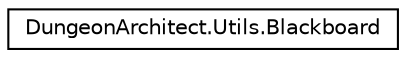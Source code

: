 digraph "Graphical Class Hierarchy"
{
  edge [fontname="Helvetica",fontsize="10",labelfontname="Helvetica",labelfontsize="10"];
  node [fontname="Helvetica",fontsize="10",shape=record];
  rankdir="LR";
  Node1 [label="DungeonArchitect.Utils.Blackboard",height=0.2,width=0.4,color="black", fillcolor="white", style="filled",URL="$class_dungeon_architect_1_1_utils_1_1_blackboard.html",tooltip="A blackboard holds global data that can be shared across multiple scripts "];
}

